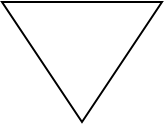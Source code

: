 <mxfile>
    <diagram id="nJLT9Mzk8vY4pMQxI5gQ" name="Page-1">
        <mxGraphModel dx="492" dy="475" grid="1" gridSize="10" guides="1" tooltips="1" connect="1" arrows="1" fold="1" page="1" pageScale="1" pageWidth="850" pageHeight="1100" math="0" shadow="0">
            <root>
                <mxCell id="0"/>
                <mxCell id="1" parent="0"/>
                <mxCell id="2" value="" style="triangle;whiteSpace=wrap;html=1;rotation=90;" vertex="1" parent="1">
                    <mxGeometry x="260" y="210" width="60" height="80" as="geometry"/>
                </mxCell>
            </root>
        </mxGraphModel>
    </diagram>
</mxfile>
